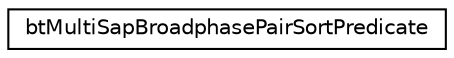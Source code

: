 digraph G
{
  edge [fontname="Helvetica",fontsize="10",labelfontname="Helvetica",labelfontsize="10"];
  node [fontname="Helvetica",fontsize="10",shape=record];
  rankdir=LR;
  Node1 [label="btMultiSapBroadphasePairSortPredicate",height=0.2,width=0.4,color="black", fillcolor="white", style="filled",URL="$d7/dd0/classbtMultiSapBroadphasePairSortPredicate.html"];
}

